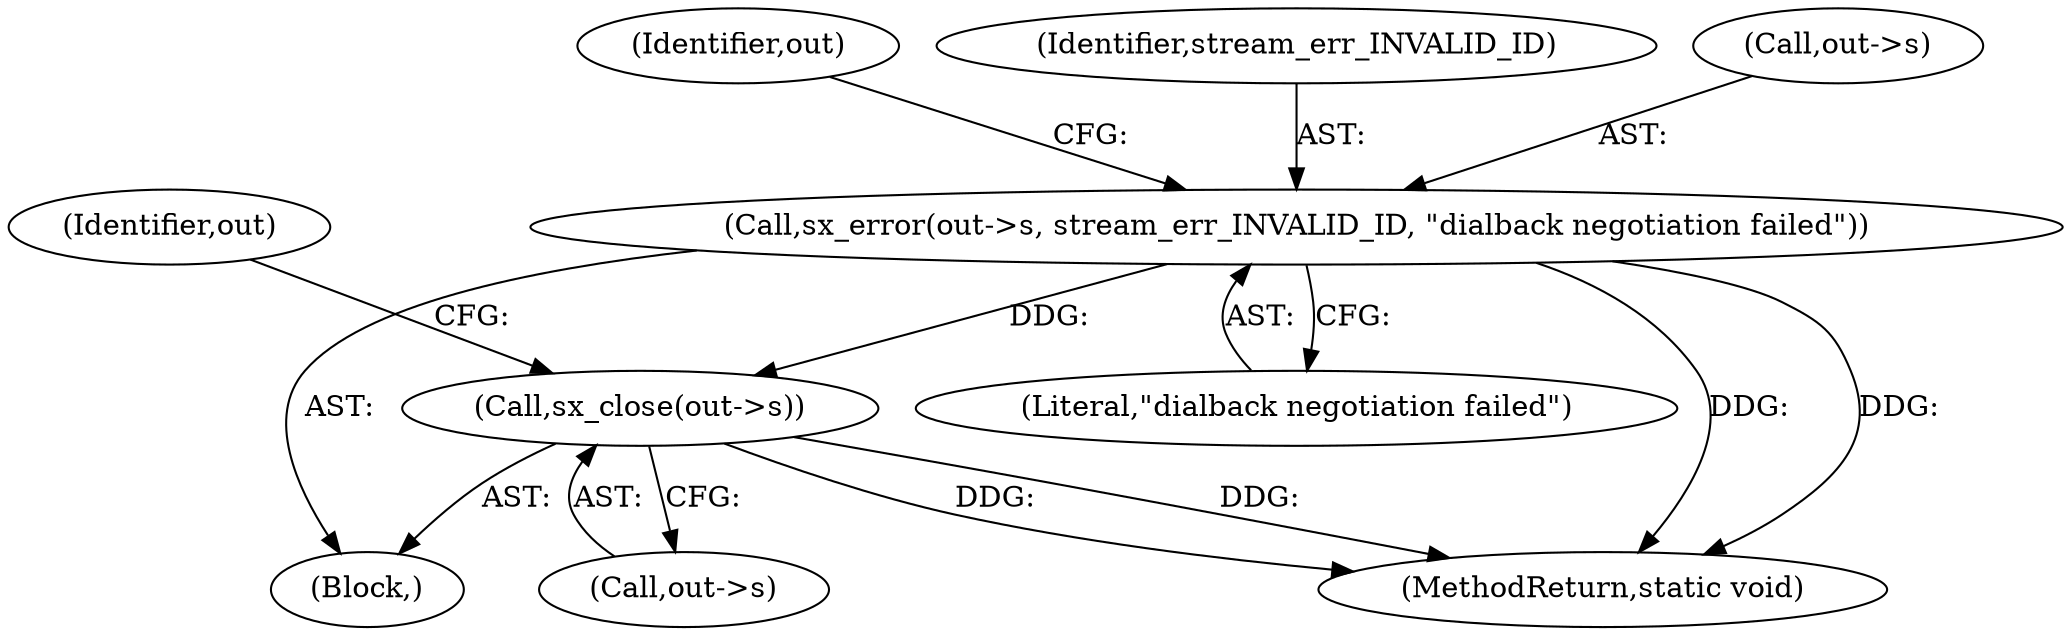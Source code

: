 digraph "0_jabberd2_aabcffae560d5fd00cd1d2ffce5d760353cf0a4d@API" {
"1000323" [label="(Call,sx_close(out->s))"];
"1000317" [label="(Call,sx_error(out->s, stream_err_INVALID_ID, \"dialback negotiation failed\"))"];
"1000325" [label="(Identifier,out)"];
"1000317" [label="(Call,sx_error(out->s, stream_err_INVALID_ID, \"dialback negotiation failed\"))"];
"1000321" [label="(Identifier,stream_err_INVALID_ID)"];
"1000318" [label="(Call,out->s)"];
"1000324" [label="(Call,out->s)"];
"1000111" [label="(Block,)"];
"1000342" [label="(MethodReturn,static void)"];
"1000323" [label="(Call,sx_close(out->s))"];
"1000329" [label="(Identifier,out)"];
"1000322" [label="(Literal,\"dialback negotiation failed\")"];
"1000323" -> "1000111"  [label="AST: "];
"1000323" -> "1000324"  [label="CFG: "];
"1000324" -> "1000323"  [label="AST: "];
"1000329" -> "1000323"  [label="CFG: "];
"1000323" -> "1000342"  [label="DDG: "];
"1000323" -> "1000342"  [label="DDG: "];
"1000317" -> "1000323"  [label="DDG: "];
"1000317" -> "1000111"  [label="AST: "];
"1000317" -> "1000322"  [label="CFG: "];
"1000318" -> "1000317"  [label="AST: "];
"1000321" -> "1000317"  [label="AST: "];
"1000322" -> "1000317"  [label="AST: "];
"1000325" -> "1000317"  [label="CFG: "];
"1000317" -> "1000342"  [label="DDG: "];
"1000317" -> "1000342"  [label="DDG: "];
}
